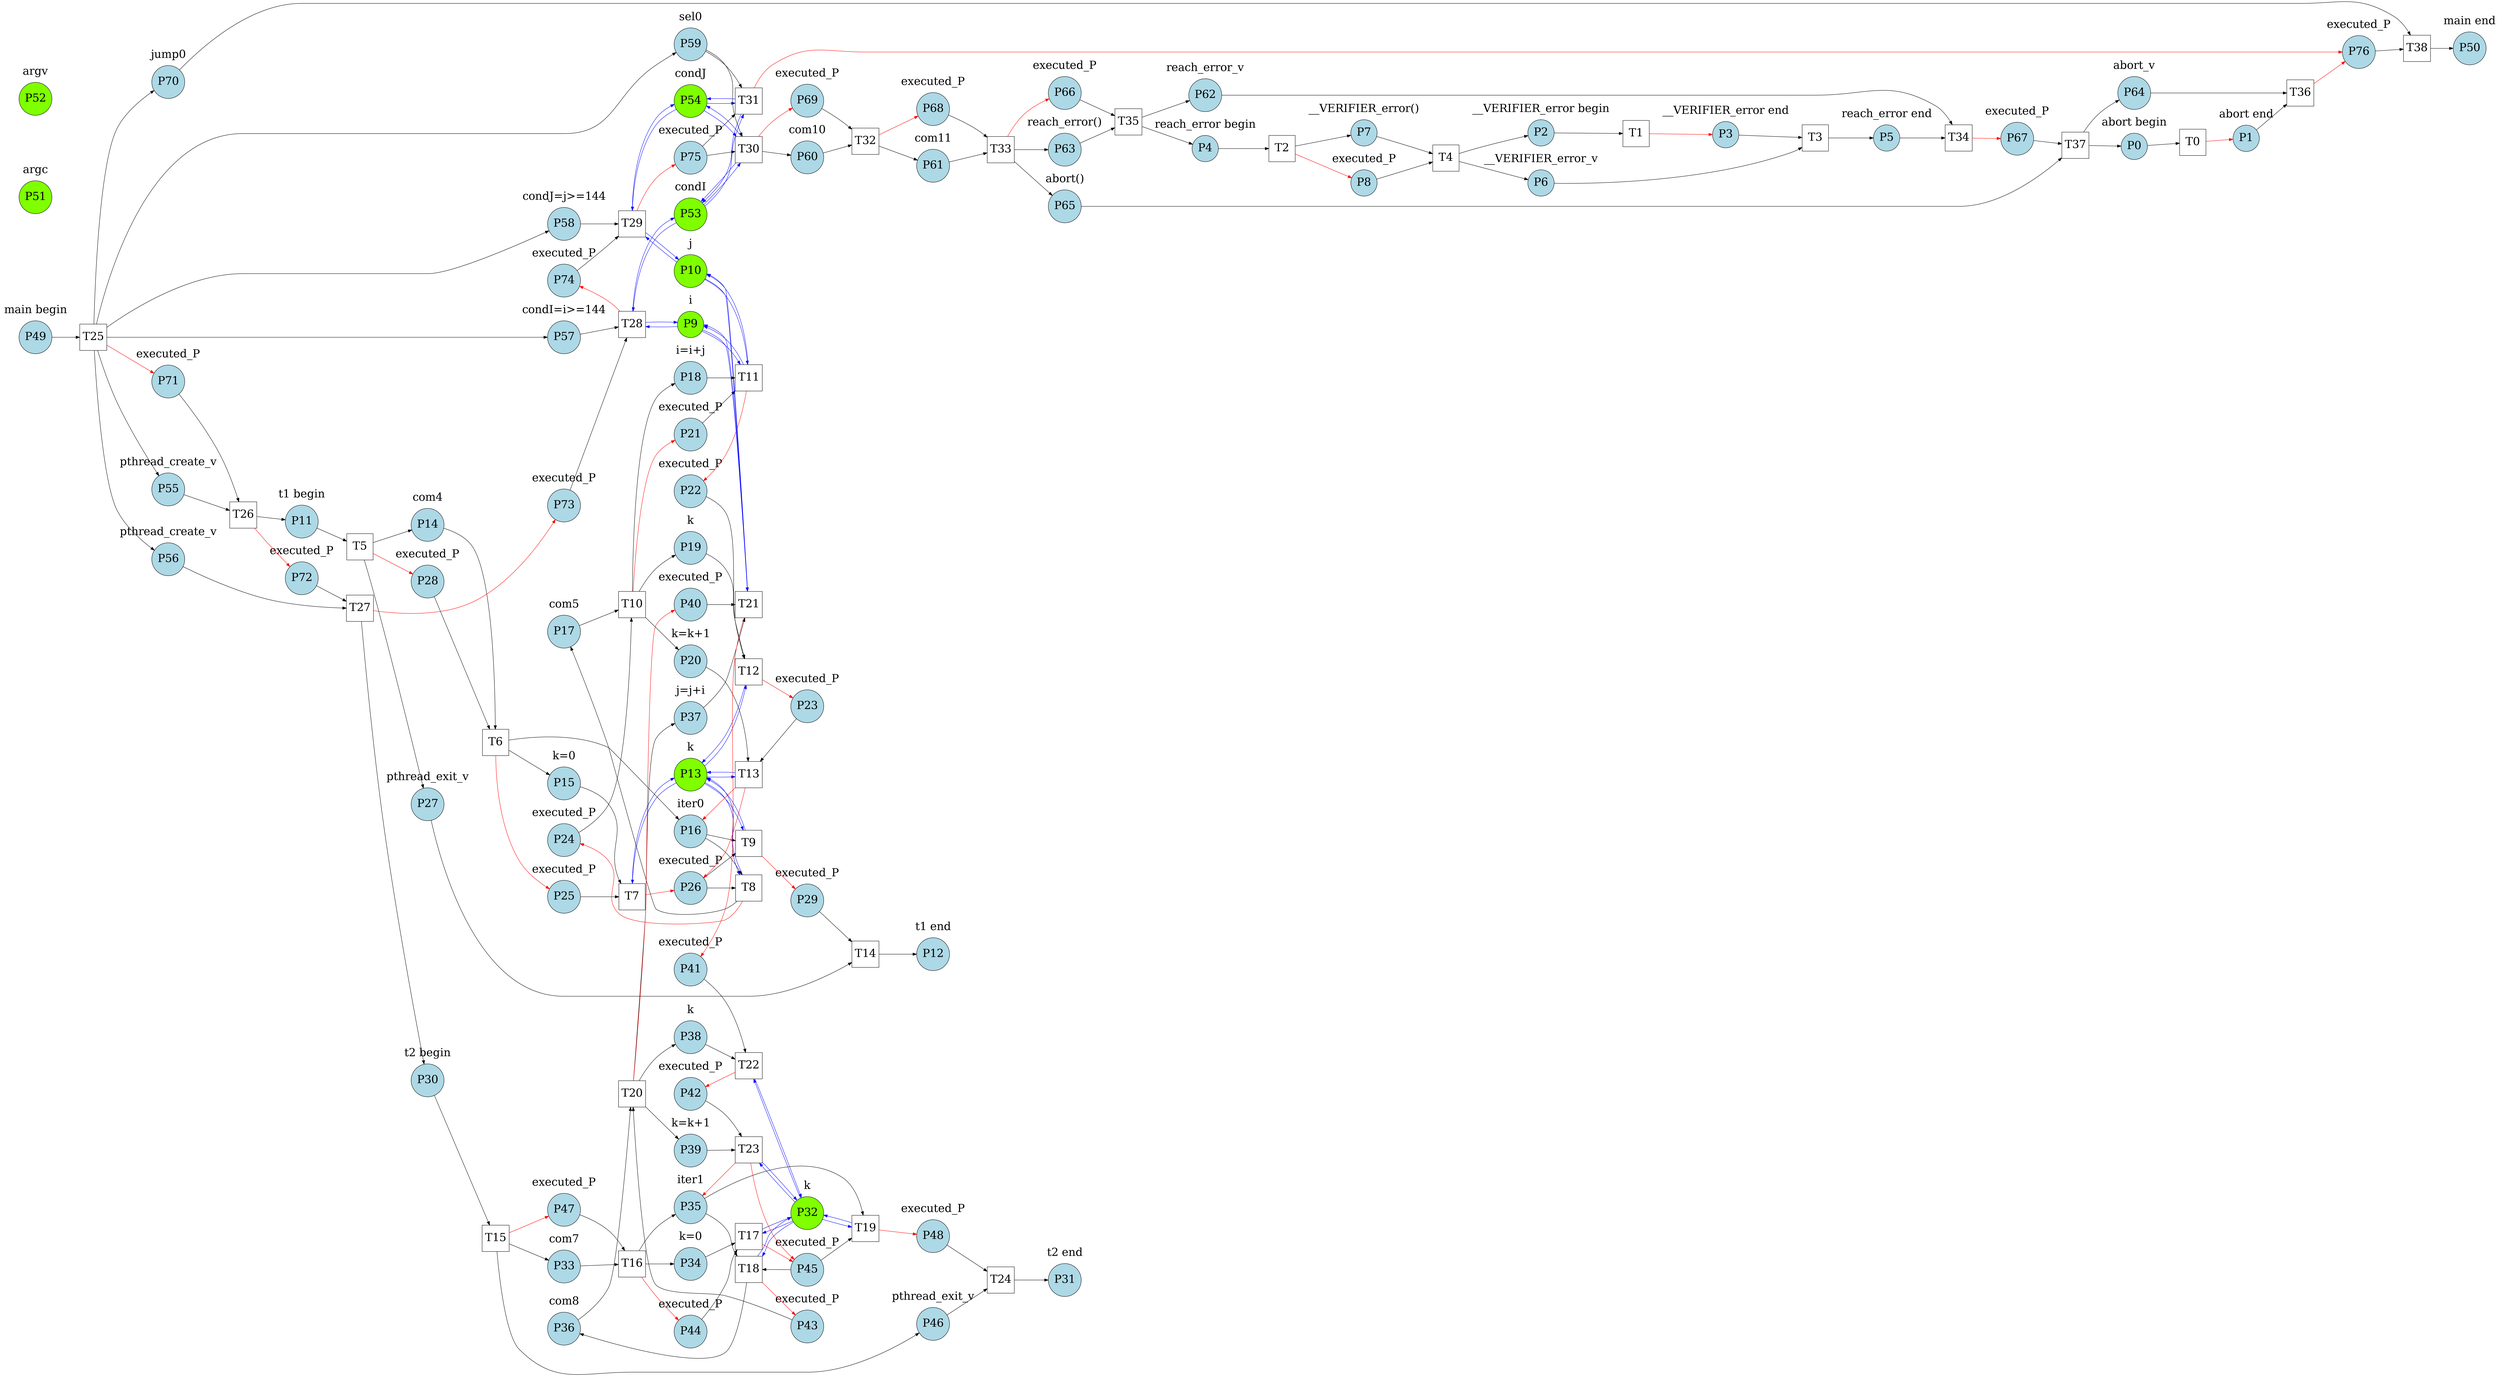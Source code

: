 digraph G{
rankdir = LR
subgraph cluster_P0{fontsize = 30;label="abort begin";color="white"P0[shape=circle,fontsize = 30,width=1,style="filled",color="black",fillcolor="lightblue"]}
subgraph cluster_P1{fontsize = 30;label="abort end";color="white"P1[shape=circle,fontsize = 30,width=1,style="filled",color="black",fillcolor="lightblue"]}
subgraph cluster_P2{fontsize = 30;label="__VERIFIER_error begin";color="white"P2[shape=circle,fontsize = 30,width=1,style="filled",color="black",fillcolor="lightblue"]}
subgraph cluster_P3{fontsize = 30;label="__VERIFIER_error end";color="white"P3[shape=circle,fontsize = 30,width=1,style="filled",color="black",fillcolor="lightblue"]}
subgraph cluster_P4{fontsize = 30;label="reach_error begin";color="white"P4[shape=circle,fontsize = 30,width=1,style="filled",color="black",fillcolor="lightblue"]}
subgraph cluster_P5{fontsize = 30;label="reach_error end";color="white"P5[shape=circle,fontsize = 30,width=1,style="filled",color="black",fillcolor="lightblue"]}
subgraph cluster_P6{fontsize = 30;label="__VERIFIER_error_v";color="white"P6[shape=circle,fontsize = 30,width=1,style="filled",color="black",fillcolor="lightblue"]}
subgraph cluster_P7{fontsize = 30;label="__VERIFIER_error()";color="white"P7[shape=circle,fontsize = 30,width=1,style="filled",color="black",fillcolor="lightblue"]}
subgraph cluster_P8{fontsize = 30;label="executed_P";color="white"P8[shape=circle,fontsize = 30,width=1,style="filled",color="black",fillcolor="lightblue"]}
subgraph cluster_P9{fontsize = 30;label="i";color="white"P9[shape=circle,fontsize = 30,width=1,style="filled",color="black",fillcolor="chartreuse"]}
subgraph cluster_P10{fontsize = 30;label="j";color="white"P10[shape=circle,fontsize = 30,width=1,style="filled",color="black",fillcolor="chartreuse"]}
subgraph cluster_P11{fontsize = 30;label="t1 begin";color="white"P11[shape=circle,fontsize = 30,width=1,style="filled",color="black",fillcolor="lightblue"]}
subgraph cluster_P12{fontsize = 30;label="t1 end";color="white"P12[shape=circle,fontsize = 30,width=1,style="filled",color="black",fillcolor="lightblue"]}
subgraph cluster_P13{fontsize = 30;label="k";color="white"P13[shape=circle,fontsize = 30,width=1,style="filled",color="black",fillcolor="chartreuse"]}
subgraph cluster_P14{fontsize = 30;label="com4";color="white"P14[shape=circle,fontsize = 30,width=1,style="filled",color="black",fillcolor="lightblue"]}
subgraph cluster_P15{fontsize = 30;label="k=0";color="white"P15[shape=circle,fontsize = 30,width=1,style="filled",color="black",fillcolor="lightblue"]}
subgraph cluster_P16{fontsize = 30;label="iter0";color="white"P16[shape=circle,fontsize = 30,width=1,style="filled",color="black",fillcolor="lightblue"]}
subgraph cluster_P17{fontsize = 30;label="com5";color="white"P17[shape=circle,fontsize = 30,width=1,style="filled",color="black",fillcolor="lightblue"]}
subgraph cluster_P18{fontsize = 30;label="i=i+j";color="white"P18[shape=circle,fontsize = 30,width=1,style="filled",color="black",fillcolor="lightblue"]}
subgraph cluster_P19{fontsize = 30;label="k";color="white"P19[shape=circle,fontsize = 30,width=1,style="filled",color="black",fillcolor="lightblue"]}
subgraph cluster_P20{fontsize = 30;label="k=k+1";color="white"P20[shape=circle,fontsize = 30,width=1,style="filled",color="black",fillcolor="lightblue"]}
subgraph cluster_P21{fontsize = 30;label="executed_P";color="white"P21[shape=circle,fontsize = 30,width=1,style="filled",color="black",fillcolor="lightblue"]}
subgraph cluster_P22{fontsize = 30;label="executed_P";color="white"P22[shape=circle,fontsize = 30,width=1,style="filled",color="black",fillcolor="lightblue"]}
subgraph cluster_P23{fontsize = 30;label="executed_P";color="white"P23[shape=circle,fontsize = 30,width=1,style="filled",color="black",fillcolor="lightblue"]}
subgraph cluster_P24{fontsize = 30;label="executed_P";color="white"P24[shape=circle,fontsize = 30,width=1,style="filled",color="black",fillcolor="lightblue"]}
subgraph cluster_P25{fontsize = 30;label="executed_P";color="white"P25[shape=circle,fontsize = 30,width=1,style="filled",color="black",fillcolor="lightblue"]}
subgraph cluster_P26{fontsize = 30;label="executed_P";color="white"P26[shape=circle,fontsize = 30,width=1,style="filled",color="black",fillcolor="lightblue"]}
subgraph cluster_P27{fontsize = 30;label="pthread_exit_v";color="white"P27[shape=circle,fontsize = 30,width=1,style="filled",color="black",fillcolor="lightblue"]}
subgraph cluster_P28{fontsize = 30;label="executed_P";color="white"P28[shape=circle,fontsize = 30,width=1,style="filled",color="black",fillcolor="lightblue"]}
subgraph cluster_P29{fontsize = 30;label="executed_P";color="white"P29[shape=circle,fontsize = 30,width=1,style="filled",color="black",fillcolor="lightblue"]}
subgraph cluster_P30{fontsize = 30;label="t2 begin";color="white"P30[shape=circle,fontsize = 30,width=1,style="filled",color="black",fillcolor="lightblue"]}
subgraph cluster_P31{fontsize = 30;label="t2 end";color="white"P31[shape=circle,fontsize = 30,width=1,style="filled",color="black",fillcolor="lightblue"]}
subgraph cluster_P32{fontsize = 30;label="k";color="white"P32[shape=circle,fontsize = 30,width=1,style="filled",color="black",fillcolor="chartreuse"]}
subgraph cluster_P33{fontsize = 30;label="com7";color="white"P33[shape=circle,fontsize = 30,width=1,style="filled",color="black",fillcolor="lightblue"]}
subgraph cluster_P34{fontsize = 30;label="k=0";color="white"P34[shape=circle,fontsize = 30,width=1,style="filled",color="black",fillcolor="lightblue"]}
subgraph cluster_P35{fontsize = 30;label="iter1";color="white"P35[shape=circle,fontsize = 30,width=1,style="filled",color="black",fillcolor="lightblue"]}
subgraph cluster_P36{fontsize = 30;label="com8";color="white"P36[shape=circle,fontsize = 30,width=1,style="filled",color="black",fillcolor="lightblue"]}
subgraph cluster_P37{fontsize = 30;label="j=j+i";color="white"P37[shape=circle,fontsize = 30,width=1,style="filled",color="black",fillcolor="lightblue"]}
subgraph cluster_P38{fontsize = 30;label="k";color="white"P38[shape=circle,fontsize = 30,width=1,style="filled",color="black",fillcolor="lightblue"]}
subgraph cluster_P39{fontsize = 30;label="k=k+1";color="white"P39[shape=circle,fontsize = 30,width=1,style="filled",color="black",fillcolor="lightblue"]}
subgraph cluster_P40{fontsize = 30;label="executed_P";color="white"P40[shape=circle,fontsize = 30,width=1,style="filled",color="black",fillcolor="lightblue"]}
subgraph cluster_P41{fontsize = 30;label="executed_P";color="white"P41[shape=circle,fontsize = 30,width=1,style="filled",color="black",fillcolor="lightblue"]}
subgraph cluster_P42{fontsize = 30;label="executed_P";color="white"P42[shape=circle,fontsize = 30,width=1,style="filled",color="black",fillcolor="lightblue"]}
subgraph cluster_P43{fontsize = 30;label="executed_P";color="white"P43[shape=circle,fontsize = 30,width=1,style="filled",color="black",fillcolor="lightblue"]}
subgraph cluster_P44{fontsize = 30;label="executed_P";color="white"P44[shape=circle,fontsize = 30,width=1,style="filled",color="black",fillcolor="lightblue"]}
subgraph cluster_P45{fontsize = 30;label="executed_P";color="white"P45[shape=circle,fontsize = 30,width=1,style="filled",color="black",fillcolor="lightblue"]}
subgraph cluster_P46{fontsize = 30;label="pthread_exit_v";color="white"P46[shape=circle,fontsize = 30,width=1,style="filled",color="black",fillcolor="lightblue"]}
subgraph cluster_P47{fontsize = 30;label="executed_P";color="white"P47[shape=circle,fontsize = 30,width=1,style="filled",color="black",fillcolor="lightblue"]}
subgraph cluster_P48{fontsize = 30;label="executed_P";color="white"P48[shape=circle,fontsize = 30,width=1,style="filled",color="black",fillcolor="lightblue"]}
subgraph cluster_P49{fontsize = 30;label="main begin";color="white"P49[shape=circle,fontsize = 30,width=1,style="filled",color="black",fillcolor="lightblue"]}
subgraph cluster_P50{fontsize = 30;label="main end";color="white"P50[shape=circle,fontsize = 30,width=1,style="filled",color="black",fillcolor="lightblue"]}
subgraph cluster_P51{fontsize = 30;label="argc";color="white"P51[shape=circle,fontsize = 30,width=1,style="filled",color="black",fillcolor="chartreuse"]}
subgraph cluster_P52{fontsize = 30;label="argv";color="white"P52[shape=circle,fontsize = 30,width=1,style="filled",color="black",fillcolor="chartreuse"]}
subgraph cluster_P53{fontsize = 30;label="condI";color="white"P53[shape=circle,fontsize = 30,width=1,style="filled",color="black",fillcolor="chartreuse"]}
subgraph cluster_P54{fontsize = 30;label="condJ";color="white"P54[shape=circle,fontsize = 30,width=1,style="filled",color="black",fillcolor="chartreuse"]}
subgraph cluster_P55{fontsize = 30;label="pthread_create_v";color="white"P55[shape=circle,fontsize = 30,width=1,style="filled",color="black",fillcolor="lightblue"]}
subgraph cluster_P56{fontsize = 30;label="pthread_create_v";color="white"P56[shape=circle,fontsize = 30,width=1,style="filled",color="black",fillcolor="lightblue"]}
subgraph cluster_P57{fontsize = 30;label="condI=i>=144";color="white"P57[shape=circle,fontsize = 30,width=1,style="filled",color="black",fillcolor="lightblue"]}
subgraph cluster_P58{fontsize = 30;label="condJ=j>=144";color="white"P58[shape=circle,fontsize = 30,width=1,style="filled",color="black",fillcolor="lightblue"]}
subgraph cluster_P59{fontsize = 30;label="sel0";color="white"P59[shape=circle,fontsize = 30,width=1,style="filled",color="black",fillcolor="lightblue"]}
subgraph cluster_P60{fontsize = 30;label="com10";color="white"P60[shape=circle,fontsize = 30,width=1,style="filled",color="black",fillcolor="lightblue"]}
subgraph cluster_P61{fontsize = 30;label="com11";color="white"P61[shape=circle,fontsize = 30,width=1,style="filled",color="black",fillcolor="lightblue"]}
subgraph cluster_P62{fontsize = 30;label="reach_error_v";color="white"P62[shape=circle,fontsize = 30,width=1,style="filled",color="black",fillcolor="lightblue"]}
subgraph cluster_P63{fontsize = 30;label="reach_error()";color="white"P63[shape=circle,fontsize = 30,width=1,style="filled",color="black",fillcolor="lightblue"]}
subgraph cluster_P64{fontsize = 30;label="abort_v";color="white"P64[shape=circle,fontsize = 30,width=1,style="filled",color="black",fillcolor="lightblue"]}
subgraph cluster_P65{fontsize = 30;label="abort()";color="white"P65[shape=circle,fontsize = 30,width=1,style="filled",color="black",fillcolor="lightblue"]}
subgraph cluster_P66{fontsize = 30;label="executed_P";color="white"P66[shape=circle,fontsize = 30,width=1,style="filled",color="black",fillcolor="lightblue"]}
subgraph cluster_P67{fontsize = 30;label="executed_P";color="white"P67[shape=circle,fontsize = 30,width=1,style="filled",color="black",fillcolor="lightblue"]}
subgraph cluster_P68{fontsize = 30;label="executed_P";color="white"P68[shape=circle,fontsize = 30,width=1,style="filled",color="black",fillcolor="lightblue"]}
subgraph cluster_P69{fontsize = 30;label="executed_P";color="white"P69[shape=circle,fontsize = 30,width=1,style="filled",color="black",fillcolor="lightblue"]}
subgraph cluster_P70{fontsize = 30;label="jump0";color="white"P70[shape=circle,fontsize = 30,width=1,style="filled",color="black",fillcolor="lightblue"]}
subgraph cluster_P71{fontsize = 30;label="executed_P";color="white"P71[shape=circle,fontsize = 30,width=1,style="filled",color="black",fillcolor="lightblue"]}
subgraph cluster_P72{fontsize = 30;label="executed_P";color="white"P72[shape=circle,fontsize = 30,width=1,style="filled",color="black",fillcolor="lightblue"]}
subgraph cluster_P73{fontsize = 30;label="executed_P";color="white"P73[shape=circle,fontsize = 30,width=1,style="filled",color="black",fillcolor="lightblue"]}
subgraph cluster_P74{fontsize = 30;label="executed_P";color="white"P74[shape=circle,fontsize = 30,width=1,style="filled",color="black",fillcolor="lightblue"]}
subgraph cluster_P75{fontsize = 30;label="executed_P";color="white"P75[shape=circle,fontsize = 30,width=1,style="filled",color="black",fillcolor="lightblue"]}
subgraph cluster_P76{fontsize = 30;label="executed_P";color="white"P76[shape=circle,fontsize = 30,width=1,style="filled",color="black",fillcolor="lightblue"]}
T0[shape=box,fontsize = 30,width=1,height=1]
T1[shape=box,fontsize = 30,width=1,height=1]
T2[shape=box,fontsize = 30,width=1,height=1]
T3[shape=box,fontsize = 30,width=1,height=1]
T4[shape=box,fontsize = 30,width=1,height=1]
T5[shape=box,fontsize = 30,width=1,height=1]
T6[shape=box,fontsize = 30,width=1,height=1]
T7[shape=box,fontsize = 30,width=1,height=1]
T8[shape=box,fontsize = 30,width=1,height=1]
T9[shape=box,fontsize = 30,width=1,height=1]
T10[shape=box,fontsize = 30,width=1,height=1]
T11[shape=box,fontsize = 30,width=1,height=1]
T12[shape=box,fontsize = 30,width=1,height=1]
T13[shape=box,fontsize = 30,width=1,height=1]
T14[shape=box,fontsize = 30,width=1,height=1]
T15[shape=box,fontsize = 30,width=1,height=1]
T16[shape=box,fontsize = 30,width=1,height=1]
T17[shape=box,fontsize = 30,width=1,height=1]
T18[shape=box,fontsize = 30,width=1,height=1]
T19[shape=box,fontsize = 30,width=1,height=1]
T20[shape=box,fontsize = 30,width=1,height=1]
T21[shape=box,fontsize = 30,width=1,height=1]
T22[shape=box,fontsize = 30,width=1,height=1]
T23[shape=box,fontsize = 30,width=1,height=1]
T24[shape=box,fontsize = 30,width=1,height=1]
T25[shape=box,fontsize = 30,width=1,height=1]
T26[shape=box,fontsize = 30,width=1,height=1]
T27[shape=box,fontsize = 30,width=1,height=1]
T28[shape=box,fontsize = 30,width=1,height=1]
T29[shape=box,fontsize = 30,width=1,height=1]
T30[shape=box,fontsize = 30,width=1,height=1]
T31[shape=box,fontsize = 30,width=1,height=1]
T32[shape=box,fontsize = 30,width=1,height=1]
T33[shape=box,fontsize = 30,width=1,height=1]
T34[shape=box,fontsize = 30,width=1,height=1]
T35[shape=box,fontsize = 30,width=1,height=1]
T36[shape=box,fontsize = 30,width=1,height=1]
T37[shape=box,fontsize = 30,width=1,height=1]
T38[shape=box,fontsize = 30,width=1,height=1]
P0->T0
T0->P1[color="red"]
P2->T1
T1->P3[color="red"]
P4->T2
P6->T3
P7->T4
T4->P2
T4->P6
P3->T3
T2->P7
T2->P8[color="red"]
P8->T4
T3->P5
P11->T5
P14->T6
P15->T7
T7->P13[color="blue"]
P13->T7[color="blue"]
P16->T8
P16->T9
P13->T8[color="blue"]
T8->P13[color="blue"]
P13->T9[color="blue"]
T9->P13[color="blue"]
P17->T10
P18->T11
P9->T11[color="blue"]
T11->P9[color="blue"]
P10->T11[color="blue"]
T11->P10[color="blue"]
P19->T12
P13->T12[color="blue"]
T12->P13[color="blue"]
P20->T13
P13->T13[color="blue"]
T13->P13[color="blue"]
T10->P18
T10->P21[color="red"]
P21->T11
T10->P19
T11->P22[color="red"]
P22->T12
T10->P20
T12->P23[color="red"]
P23->T13
T8->P17
T8->P24[color="red"]
P24->T10
T13->P16[color="red"]
T6->P15
T6->P25[color="red"]
P25->T7
T6->P16
T7->P26[color="red"]
P26->T8
P26->T9
T13->P26[color="red"]
P27->T14
T14->P12
T5->P14
T5->P28[color="red"]
P28->T6
T5->P27
T9->P29[color="red"]
P29->T14
P30->T15
P33->T16
P34->T17
T17->P32[color="blue"]
P32->T17[color="blue"]
P35->T18
P35->T19
P32->T18[color="blue"]
T18->P32[color="blue"]
P32->T19[color="blue"]
T19->P32[color="blue"]
P36->T20
P37->T21
P10->T21[color="blue"]
T21->P10[color="blue"]
P9->T21[color="blue"]
T21->P9[color="blue"]
P38->T22
P32->T22[color="blue"]
T22->P32[color="blue"]
P39->T23
P32->T23[color="blue"]
T23->P32[color="blue"]
T20->P37
T20->P40[color="red"]
P40->T21
T20->P38
T21->P41[color="red"]
P41->T22
T20->P39
T22->P42[color="red"]
P42->T23
T18->P36
T18->P43[color="red"]
P43->T20
T23->P35[color="red"]
T16->P34
T16->P44[color="red"]
P44->T17
T16->P35
T17->P45[color="red"]
P45->T18
P45->T19
T23->P45[color="red"]
P46->T24
T24->P31
T15->P33
T15->P47[color="red"]
P47->T16
T15->P46
T19->P48[color="red"]
P48->T24
P49->T25
P55->T26
T26->P11
P56->T27
T27->P30
P57->T28
P9->T28[color="blue"]
T28->P9[color="blue"]
T28->P53[color="blue"]
P53->T28[color="blue"]
P58->T29
P10->T29[color="blue"]
T29->P10[color="blue"]
T29->P54[color="blue"]
P54->T29[color="blue"]
P59->T30
P59->T31
P53->T30[color="blue"]
T30->P53[color="blue"]
P54->T30[color="blue"]
T30->P54[color="blue"]
P53->T31[color="blue"]
T31->P53[color="blue"]
P54->T31[color="blue"]
T31->P54[color="blue"]
P60->T32
P61->T33
P62->T34
P63->T35
T35->P4
T35->P62
P5->T34
P64->T36
P65->T37
T37->P0
T37->P64
P1->T36
T33->P63
T33->P66[color="red"]
P66->T35
T33->P65
T34->P67[color="red"]
P67->T37
T32->P61
T32->P68[color="red"]
P68->T33
T30->P60
T30->P69[color="red"]
P69->T32
P70->T38
T38->P50
T25->P55
T25->P71[color="red"]
P71->T26
T25->P56
T26->P72[color="red"]
P72->T27
T25->P57
T27->P73[color="red"]
P73->T28
T25->P58
T28->P74[color="red"]
P74->T29
T25->P59
T29->P75[color="red"]
P75->T30
P75->T31
T25->P70
T36->P76[color="red"]
T31->P76[color="red"]
P76->T38
}
